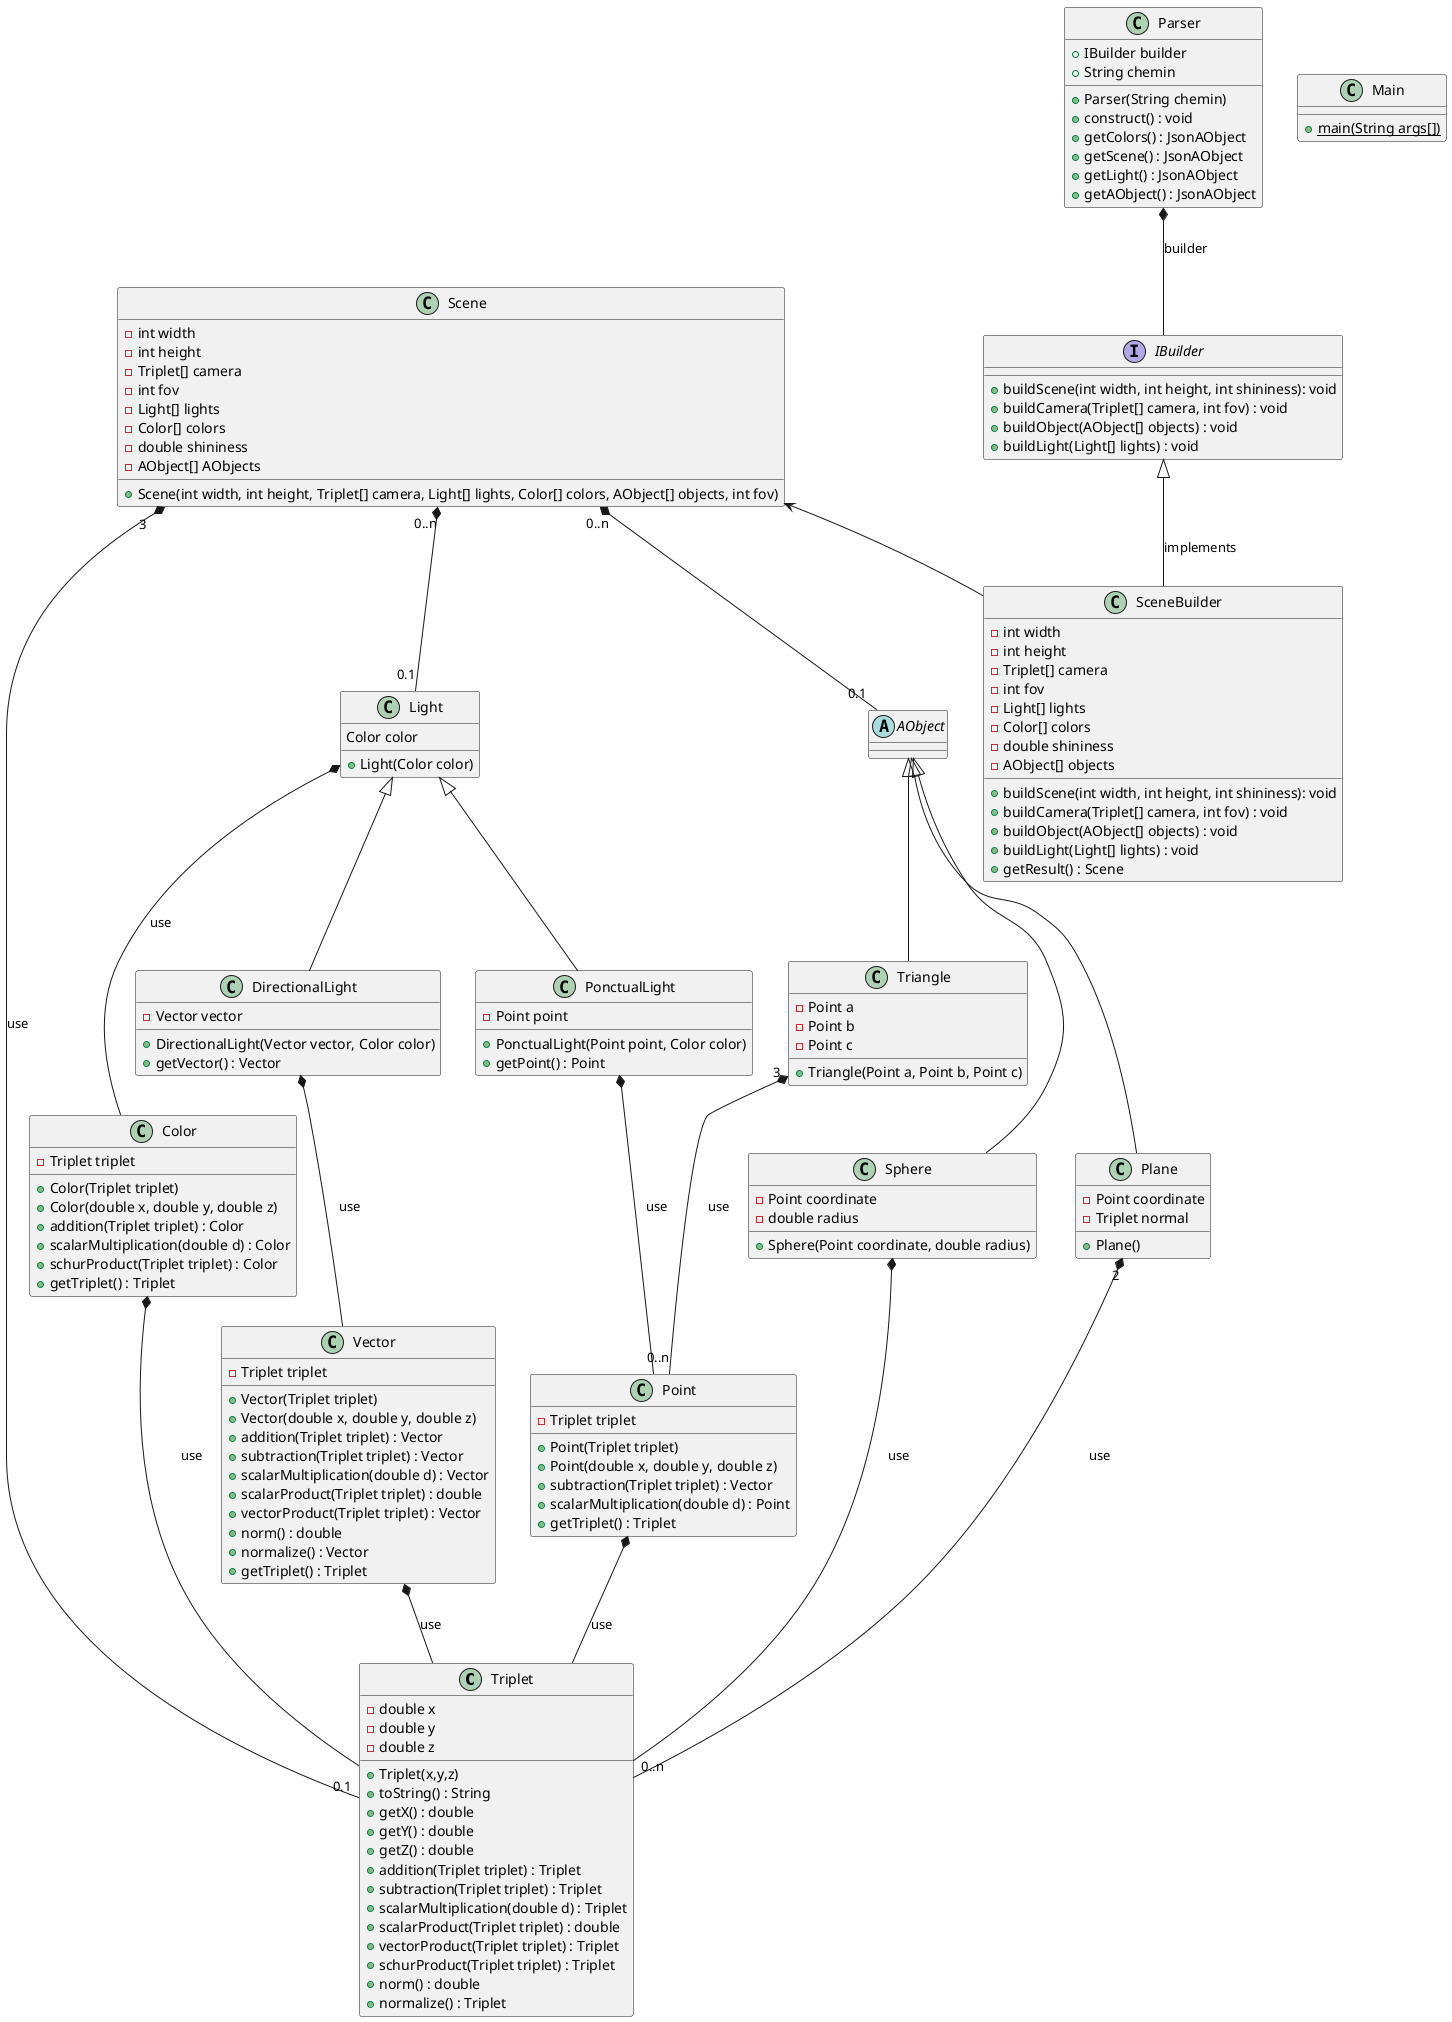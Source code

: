@startuml

class Triplet
class Vector
class Point
class Color
class Main
class Light
class DirectionalLight
class PonctualLight
abstract class AObject

class Plane
class Triangle
class Sphere

class Scene
interface IBuilder
class SceneBuilder

Vector *-- Triplet : use
Color *-- Triplet : use
Point *-- Triplet : use

DirectionalLight *-- Vector : use

Light *-- Color : use
PonctualLight *-- Point : use


Triangle "3" *-- "0..n" Point : use
Plane "2" *-- "0..n" Triplet : use
Sphere *-- Triplet : use

Parser *-- IBuilder : builder
IBuilder <|-- SceneBuilder : implements
Scene <-- SceneBuilder
Scene "0..n" *-- "0.1" Light
Scene "0..n" *-- "0.1" AObject
Scene "3"*-- "0.1" Triplet : use



class Triplet {
-double x
-double y
-double z

+Triplet(x,y,z)
+toString() : String
+getX() : double
+getY() : double
+getZ() : double
+addition(Triplet triplet) : Triplet
+subtraction(Triplet triplet) : Triplet
+scalarMultiplication(double d) : Triplet
+scalarProduct(Triplet triplet) : double
+vectorProduct(Triplet triplet) : Triplet
+schurProduct(Triplet triplet) : Triplet
+norm() : double
+normalize() : Triplet
}

class Vector{
-Triplet triplet
+Vector(Triplet triplet)
+Vector(double x, double y, double z)
+addition(Triplet triplet) : Vector
+subtraction(Triplet triplet) : Vector
+scalarMultiplication(double d) : Vector
+scalarProduct(Triplet triplet) : double
+vectorProduct(Triplet triplet) : Vector
+norm() : double
+normalize() : Vector
+ getTriplet() : Triplet
}

class Point{
- Triplet triplet
+Point(Triplet triplet)
+Point(double x, double y, double z)
+subtraction(Triplet triplet) : Vector
+scalarMultiplication(double d) : Point
+ getTriplet() : Triplet
}

class Color{
- Triplet triplet
+Color(Triplet triplet)
+Color(double x, double y, double z)
+ addition(Triplet triplet) : Color
+ scalarMultiplication(double d) : Color
+ schurProduct(Triplet triplet) : Color
+ getTriplet() : Triplet
}


class Light{
Color color
+ Light(Color color)
}

class PonctualLight extends Light{
- Point point
+ PonctualLight(Point point, Color color)
+ getPoint() : Point
}

class DirectionalLight extends Light{
- Vector vector
+ DirectionalLight(Vector vector, Color color)
+ getVector() : Vector
}

class Triangle extends AObject {
- Point a
- Point b
- Point c
+ Triangle(Point a, Point b, Point c)
}

class Plane extends AObject{
- Point coordinate
- Triplet normal
+ Plane()
}

class Sphere extends AObject {
- Point coordinate
- double radius
+ Sphere(Point coordinate, double radius)
}

'note "Patron de conception : Builder" as N2
'Scene .. N2
'IBuilder .. N2
'SceneBuilder .. N2
'Parser .. N2

class Scene{
- int width
- int height
- Triplet[] camera
- int fov
- Light[] lights
- Color[] colors
- double shininess
- AObject[] AObjects
+ Scene(int width, int height, Triplet[] camera, Light[] lights, Color[] colors, AObject[] objects, int fov)
}

interface IBuilder {
+ buildScene(int width, int height, int shininess): void
+ buildCamera(Triplet[] camera, int fov) : void
+ buildObject(AObject[] objects) : void
+ buildLight(Light[] lights) : void
}

class SceneBuilder {
- int width
- int height
- Triplet[] camera
- int fov
- Light[] lights
- Color[] colors
- double shininess
- AObject[] objects
+ buildScene(int width, int height, int shininess): void
+ buildCamera(Triplet[] camera, int fov) : void
+ buildObject(AObject[] objects) : void
+ buildLight(Light[] lights) : void
+ getResult() : Scene
}

class Parser {
+IBuilder builder
+String chemin
+Parser(String chemin)
+construct() : void
+ getColors() : JsonAObject
+getScene() : JsonAObject
+getLight() : JsonAObject
+getAObject() : JsonAObject
}

class Main{
+ {static} main(String args[])
}

@enduml